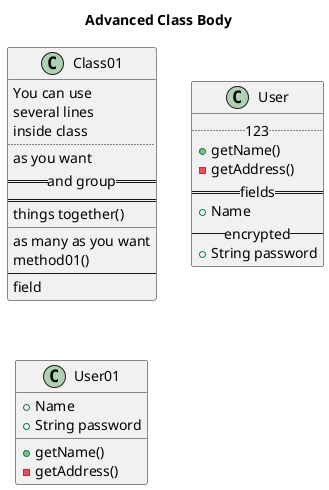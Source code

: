 @startuml

title Advanced Class Body

class Class01 {
    You can use
    several lines
    inside class
    ..
    as you want
    == and group ==
    ==
    things together()
    __
    as many as you want
    method01()
    --
    field
}

class User {
    .. 123 ..
    + getName()
    - getAddress()
    == fields ==
    + Name
    -- encrypted --
    + String password
}

class User01 {
    + getName()
    - getAddress()
    + Name
    + String password
}

@enduml
